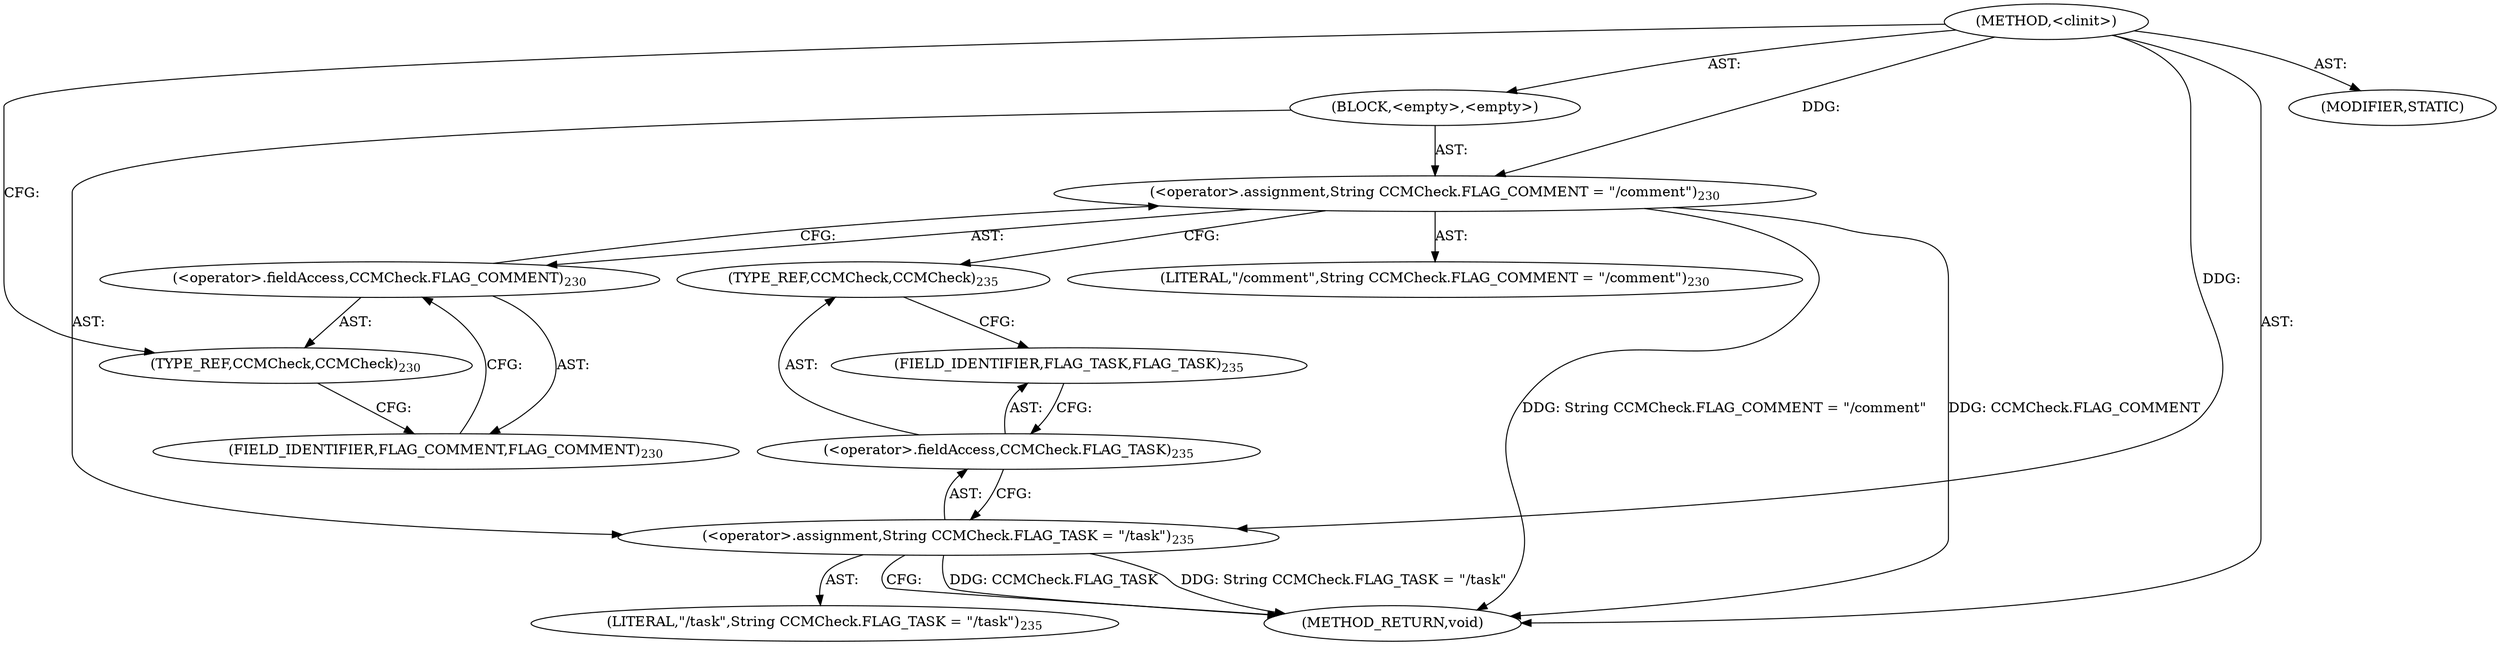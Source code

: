 digraph "&lt;clinit&gt;" {  
"111669149707" [label = <(METHOD,&lt;clinit&gt;)> ]
"25769803801" [label = <(BLOCK,&lt;empty&gt;,&lt;empty&gt;)> ]
"30064771202" [label = <(&lt;operator&gt;.assignment,String CCMCheck.FLAG_COMMENT = &quot;/comment&quot;)<SUB>230</SUB>> ]
"30064771203" [label = <(&lt;operator&gt;.fieldAccess,CCMCheck.FLAG_COMMENT)<SUB>230</SUB>> ]
"180388626435" [label = <(TYPE_REF,CCMCheck,CCMCheck)<SUB>230</SUB>> ]
"55834574874" [label = <(FIELD_IDENTIFIER,FLAG_COMMENT,FLAG_COMMENT)<SUB>230</SUB>> ]
"90194313235" [label = <(LITERAL,&quot;/comment&quot;,String CCMCheck.FLAG_COMMENT = &quot;/comment&quot;)<SUB>230</SUB>> ]
"30064771204" [label = <(&lt;operator&gt;.assignment,String CCMCheck.FLAG_TASK = &quot;/task&quot;)<SUB>235</SUB>> ]
"30064771205" [label = <(&lt;operator&gt;.fieldAccess,CCMCheck.FLAG_TASK)<SUB>235</SUB>> ]
"180388626436" [label = <(TYPE_REF,CCMCheck,CCMCheck)<SUB>235</SUB>> ]
"55834574875" [label = <(FIELD_IDENTIFIER,FLAG_TASK,FLAG_TASK)<SUB>235</SUB>> ]
"90194313236" [label = <(LITERAL,&quot;/task&quot;,String CCMCheck.FLAG_TASK = &quot;/task&quot;)<SUB>235</SUB>> ]
"133143986206" [label = <(MODIFIER,STATIC)> ]
"128849018891" [label = <(METHOD_RETURN,void)> ]
  "111669149707" -> "25769803801"  [ label = "AST: "] 
  "111669149707" -> "133143986206"  [ label = "AST: "] 
  "111669149707" -> "128849018891"  [ label = "AST: "] 
  "25769803801" -> "30064771202"  [ label = "AST: "] 
  "25769803801" -> "30064771204"  [ label = "AST: "] 
  "30064771202" -> "30064771203"  [ label = "AST: "] 
  "30064771202" -> "90194313235"  [ label = "AST: "] 
  "30064771203" -> "180388626435"  [ label = "AST: "] 
  "30064771203" -> "55834574874"  [ label = "AST: "] 
  "30064771204" -> "30064771205"  [ label = "AST: "] 
  "30064771204" -> "90194313236"  [ label = "AST: "] 
  "30064771205" -> "180388626436"  [ label = "AST: "] 
  "30064771205" -> "55834574875"  [ label = "AST: "] 
  "30064771202" -> "180388626436"  [ label = "CFG: "] 
  "30064771204" -> "128849018891"  [ label = "CFG: "] 
  "30064771203" -> "30064771202"  [ label = "CFG: "] 
  "30064771205" -> "30064771204"  [ label = "CFG: "] 
  "180388626435" -> "55834574874"  [ label = "CFG: "] 
  "55834574874" -> "30064771203"  [ label = "CFG: "] 
  "180388626436" -> "55834574875"  [ label = "CFG: "] 
  "55834574875" -> "30064771205"  [ label = "CFG: "] 
  "111669149707" -> "180388626435"  [ label = "CFG: "] 
  "30064771202" -> "128849018891"  [ label = "DDG: CCMCheck.FLAG_COMMENT"] 
  "30064771202" -> "128849018891"  [ label = "DDG: String CCMCheck.FLAG_COMMENT = &quot;/comment&quot;"] 
  "30064771204" -> "128849018891"  [ label = "DDG: CCMCheck.FLAG_TASK"] 
  "30064771204" -> "128849018891"  [ label = "DDG: String CCMCheck.FLAG_TASK = &quot;/task&quot;"] 
  "111669149707" -> "30064771202"  [ label = "DDG: "] 
  "111669149707" -> "30064771204"  [ label = "DDG: "] 
}
